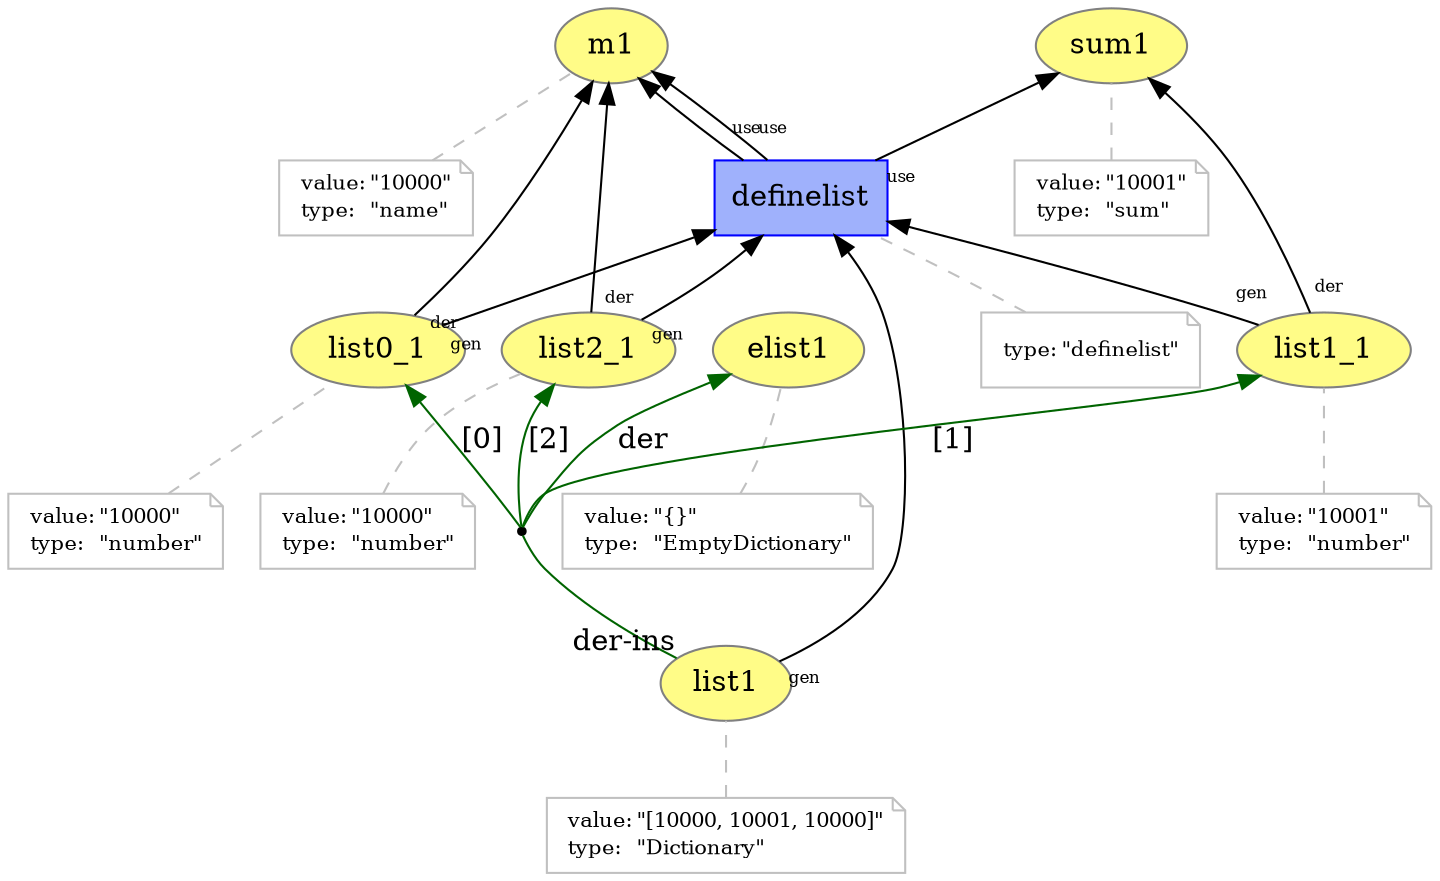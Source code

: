 digraph "PROV" { size="16,12"; rankdir="BT";
"http://example.org/m1" [fillcolor="#FFFC87",color="#808080",style="filled",label="m1",URL="http://example.org/m1"]
"-attrs0" [color="gray",shape="note",fontsize="10",fontcolor="black",label=<<TABLE cellpadding="0" border="0">
	<TR>
	    <TD align="left">value:</TD>
	    <TD align="left">&quot;10000&quot;</TD>
	</TR>
	<TR>
	    <TD align="left">type:</TD>
	    <TD align="left">&quot;name&quot;</TD>
	</TR>
</TABLE>>]
"-attrs0" -> "http://example.org/m1" [color="gray",style="dashed",arrowhead="none"]
"http://example.org/sum1" [fillcolor="#FFFC87",color="#808080",style="filled",label="sum1",URL="http://example.org/sum1"]
"-attrs1" [color="gray",shape="note",fontsize="10",fontcolor="black",label=<<TABLE cellpadding="0" border="0">
	<TR>
	    <TD align="left">value:</TD>
	    <TD align="left">&quot;10001&quot;</TD>
	</TR>
	<TR>
	    <TD align="left">type:</TD>
	    <TD align="left">&quot;sum&quot;</TD>
	</TR>
</TABLE>>]
"-attrs1" -> "http://example.org/sum1" [color="gray",style="dashed",arrowhead="none"]
"http://example.org/list1" [fillcolor="#FFFC87",color="#808080",style="filled",label="list1",URL="http://example.org/list1"]
"-attrs2" [color="gray",shape="note",fontsize="10",fontcolor="black",label=<<TABLE cellpadding="0" border="0">
	<TR>
	    <TD align="left">value:</TD>
	    <TD align="left">&quot;[10000, 10001, 10000]&quot;</TD>
	</TR>
	<TR>
	    <TD align="left">type:</TD>
	    <TD align="left">&quot;Dictionary&quot;</TD>
	</TR>
</TABLE>>]
"-attrs2" -> "http://example.org/list1" [color="gray",style="dashed",arrowhead="none"]
"http://example.org/elist1" [fillcolor="#FFFC87",color="#808080",style="filled",label="elist1",URL="http://example.org/elist1"]
"-attrs3" [color="gray",shape="note",fontsize="10",fontcolor="black",label=<<TABLE cellpadding="0" border="0">
	<TR>
	    <TD align="left">value:</TD>
	    <TD align="left">&quot;{}&quot;</TD>
	</TR>
	<TR>
	    <TD align="left">type:</TD>
	    <TD align="left">&quot;EmptyDictionary&quot;</TD>
	</TR>
</TABLE>>]
"-attrs3" -> "http://example.org/elist1" [color="gray",style="dashed",arrowhead="none"]
"http://example.org/list0_1" [fillcolor="#FFFC87",color="#808080",style="filled",label="list0_1",URL="http://example.org/list0_1"]
"-attrs4" [color="gray",shape="note",fontsize="10",fontcolor="black",label=<<TABLE cellpadding="0" border="0">
	<TR>
	    <TD align="left">value:</TD>
	    <TD align="left">&quot;10000&quot;</TD>
	</TR>
	<TR>
	    <TD align="left">type:</TD>
	    <TD align="left">&quot;number&quot;</TD>
	</TR>
</TABLE>>]
"-attrs4" -> "http://example.org/list0_1" [color="gray",style="dashed",arrowhead="none"]
"http://example.org/list1_1" [fillcolor="#FFFC87",color="#808080",style="filled",label="list1_1",URL="http://example.org/list1_1"]
"-attrs5" [color="gray",shape="note",fontsize="10",fontcolor="black",label=<<TABLE cellpadding="0" border="0">
	<TR>
	    <TD align="left">value:</TD>
	    <TD align="left">&quot;10001&quot;</TD>
	</TR>
	<TR>
	    <TD align="left">type:</TD>
	    <TD align="left">&quot;number&quot;</TD>
	</TR>
</TABLE>>]
"-attrs5" -> "http://example.org/list1_1" [color="gray",style="dashed",arrowhead="none"]
"http://example.org/list2_1" [fillcolor="#FFFC87",color="#808080",style="filled",label="list2_1",URL="http://example.org/list2_1"]
"-attrs6" [color="gray",shape="note",fontsize="10",fontcolor="black",label=<<TABLE cellpadding="0" border="0">
	<TR>
	    <TD align="left">value:</TD>
	    <TD align="left">&quot;10000&quot;</TD>
	</TR>
	<TR>
	    <TD align="left">type:</TD>
	    <TD align="left">&quot;number&quot;</TD>
	</TR>
</TABLE>>]
"-attrs6" -> "http://example.org/list2_1" [color="gray",style="dashed",arrowhead="none"]
"bn0" [shape="point",label=""]
"http://example.org/list1" -> "bn0" [arrowhead="none",taillabel="der-ins",color="darkgreen"]
"bn0" -> "http://example.org/elist1" [labelfontsize="8",labeldistance="1.5",color="darkgreen",labelangle="60.0",rotation="20",label="der"]
"bn0" -> "http://example.org/list0_1" [labelfontsize="8",labeldistance="1.5",color="darkgreen",labelangle="60.0",rotation="20",label="[0]"]
"bn0" -> "http://example.org/list1_1" [labelfontsize="8",labeldistance="1.5",color="darkgreen",labelangle="60.0",rotation="20",label="[1]"]
"bn0" -> "http://example.org/list2_1" [labelfontsize="8",labeldistance="1.5",color="darkgreen",labelangle="60.0",rotation="20",label="[2]"]
"http://example.org/definelist" [fillcolor="#9FB1FC",color="#0000FF",shape="polygon",sides="4",style="filled",label="definelist",URL="http://example.org/definelist"]
"-attrs7" [color="gray",shape="note",fontsize="10",fontcolor="black",label=<<TABLE cellpadding="0" border="0">
	<TR>
	    <TD align="left">type:</TD>
	    <TD align="left">&quot;definelist&quot;</TD>
	</TR>
</TABLE>>]
"-attrs7" -> "http://example.org/definelist" [color="gray",style="dashed",arrowhead="none"]
"http://example.org/definelist" -> "http://example.org/m1" [labelfontsize="8",labeldistance="1.5",labelangle="60.0",rotation="20",taillabel="use"]
"http://example.org/list0_1" -> "http://example.org/m1" [labelfontsize="8",labeldistance="1.5",labelangle="60.0",rotation="20",taillabel="der"]
"http://example.org/list0_1" -> "http://example.org/definelist" [labelfontsize="8",labeldistance="1.5",labelangle="60.0",rotation="20",taillabel="gen"]
"http://example.org/definelist" -> "http://example.org/sum1" [labelfontsize="8",labeldistance="1.5",labelangle="60.0",rotation="20",taillabel="use"]
"http://example.org/list1_1" -> "http://example.org/sum1" [labelfontsize="8",labeldistance="1.5",labelangle="60.0",rotation="20",taillabel="der"]
"http://example.org/list1_1" -> "http://example.org/definelist" [labelfontsize="8",labeldistance="1.5",labelangle="60.0",rotation="20",taillabel="gen"]
"http://example.org/definelist" -> "http://example.org/m1" [labelfontsize="8",labeldistance="1.5",labelangle="60.0",rotation="20",taillabel="use"]
"http://example.org/list2_1" -> "http://example.org/m1" [labelfontsize="8",labeldistance="1.5",labelangle="60.0",rotation="20",taillabel="der"]
"http://example.org/list2_1" -> "http://example.org/definelist" [labelfontsize="8",labeldistance="1.5",labelangle="60.0",rotation="20",taillabel="gen"]
"http://example.org/list1" -> "http://example.org/definelist" [labelfontsize="8",labeldistance="1.5",labelangle="60.0",rotation="20",taillabel="gen"]
}